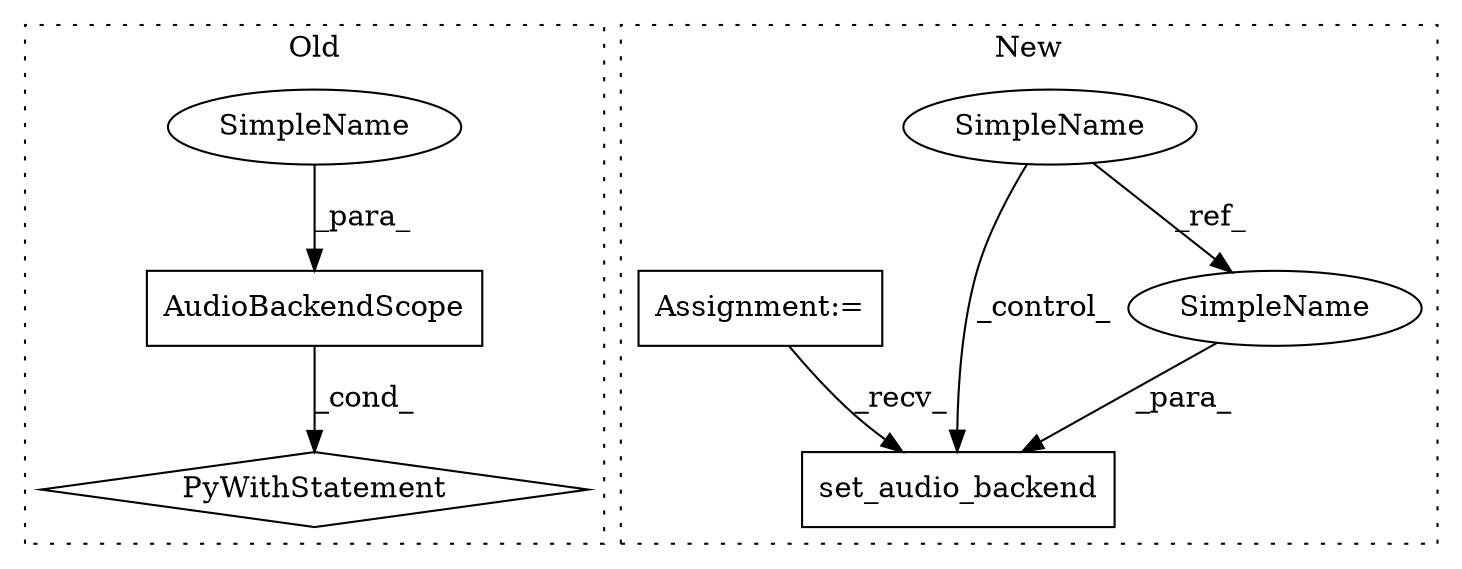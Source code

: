 digraph G {
subgraph cluster0 {
1 [label="PyWithStatement" a="104" s="983,1019" l="10,2" shape="diamond"];
3 [label="AudioBackendScope" a="32" s="993,1018" l="18,1" shape="box"];
7 [label="SimpleName" a="42" s="1011" l="7" shape="ellipse"];
label = "Old";
style="dotted";
}
subgraph cluster1 {
2 [label="set_audio_backend" a="32" s="965,990" l="18,1" shape="box"];
4 [label="SimpleName" a="42" s="890" l="7" shape="ellipse"];
5 [label="Assignment:=" a="7" s="582" l="10" shape="box"];
6 [label="SimpleName" a="42" s="983" l="7" shape="ellipse"];
label = "New";
style="dotted";
}
3 -> 1 [label="_cond_"];
4 -> 2 [label="_control_"];
4 -> 6 [label="_ref_"];
5 -> 2 [label="_recv_"];
6 -> 2 [label="_para_"];
7 -> 3 [label="_para_"];
}